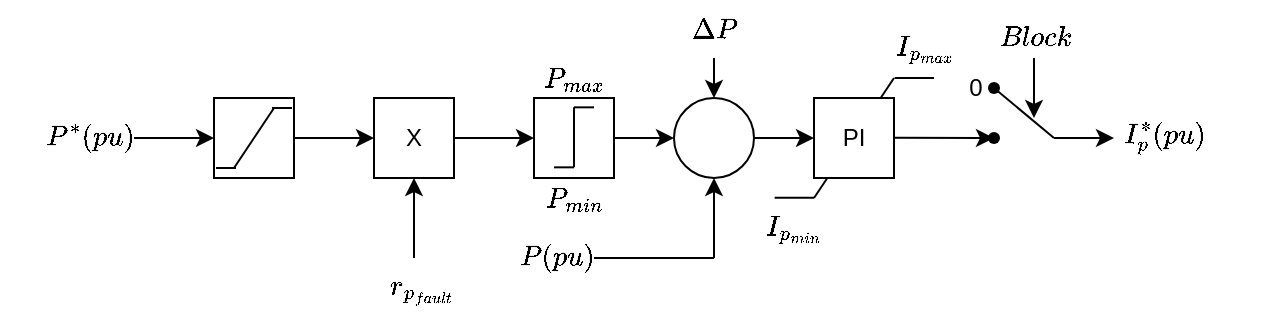 <mxfile>
    <diagram name="Page-1" id="1GrMfoRmzw9oueDwr1QM">
        <mxGraphModel dx="671" dy="266" grid="1" gridSize="10" guides="1" tooltips="1" connect="1" arrows="1" fold="1" page="1" pageScale="1" pageWidth="827" pageHeight="1169" math="1" shadow="0">
            <root>
                <mxCell id="0"/>
                <mxCell id="1" parent="0"/>
                <mxCell id="w1Y-Avty2o6jiPsMjraB-3" value="" style="verticalLabelPosition=bottom;verticalAlign=top;html=1;shape=mxgraph.basic.rect;fillColor2=none;strokeWidth=1;size=20;indent=25;" parent="1" vertex="1">
                    <mxGeometry x="310" y="300" width="40" height="40" as="geometry"/>
                </mxCell>
                <mxCell id="w1Y-Avty2o6jiPsMjraB-5" value="" style="endArrow=none;html=1;rounded=0;endSize=4;startSize=5;jumpSize=6;sourcePerimeterSpacing=0;entryX=0.25;entryY=1;entryDx=0;entryDy=0;entryPerimeter=0;" parent="1" edge="1">
                    <mxGeometry width="50" height="50" relative="1" as="geometry">
                        <mxPoint x="340" y="305" as="sourcePoint"/>
                        <mxPoint x="320" y="335" as="targetPoint"/>
                    </mxGeometry>
                </mxCell>
                <mxCell id="w1Y-Avty2o6jiPsMjraB-6" value="" style="endArrow=none;html=1;rounded=0;" parent="1" edge="1">
                    <mxGeometry width="50" height="50" relative="1" as="geometry">
                        <mxPoint x="339" y="305" as="sourcePoint"/>
                        <mxPoint x="349" y="305" as="targetPoint"/>
                    </mxGeometry>
                </mxCell>
                <mxCell id="w1Y-Avty2o6jiPsMjraB-8" value="" style="endArrow=none;html=1;rounded=0;" parent="1" edge="1">
                    <mxGeometry width="50" height="50" relative="1" as="geometry">
                        <mxPoint x="311" y="335" as="sourcePoint"/>
                        <mxPoint x="321" y="335" as="targetPoint"/>
                    </mxGeometry>
                </mxCell>
                <mxCell id="w1Y-Avty2o6jiPsMjraB-17" value="" style="endArrow=classic;html=1;rounded=0;" parent="1" edge="1">
                    <mxGeometry width="50" height="50" relative="1" as="geometry">
                        <mxPoint x="270" y="320" as="sourcePoint"/>
                        <mxPoint x="310" y="320" as="targetPoint"/>
                    </mxGeometry>
                </mxCell>
                <mxCell id="w1Y-Avty2o6jiPsMjraB-19" value="$$P^* (pu)$$" style="text;html=1;align=center;verticalAlign=middle;resizable=0;points=[];autosize=1;strokeColor=none;fillColor=none;" parent="1" vertex="1">
                    <mxGeometry x="203" y="305" width="90" height="30" as="geometry"/>
                </mxCell>
                <mxCell id="w1Y-Avty2o6jiPsMjraB-20" value="X" style="whiteSpace=wrap;html=1;aspect=fixed;" parent="1" vertex="1">
                    <mxGeometry x="390" y="300" width="40" height="40" as="geometry"/>
                </mxCell>
                <mxCell id="w1Y-Avty2o6jiPsMjraB-21" value="" style="endArrow=classic;html=1;rounded=0;" parent="1" edge="1">
                    <mxGeometry width="50" height="50" relative="1" as="geometry">
                        <mxPoint x="350" y="320" as="sourcePoint"/>
                        <mxPoint x="390" y="320" as="targetPoint"/>
                    </mxGeometry>
                </mxCell>
                <mxCell id="w1Y-Avty2o6jiPsMjraB-22" value="" style="whiteSpace=wrap;html=1;aspect=fixed;" parent="1" vertex="1">
                    <mxGeometry x="470" y="300" width="40" height="40" as="geometry"/>
                </mxCell>
                <mxCell id="w1Y-Avty2o6jiPsMjraB-23" value="" style="endArrow=classic;html=1;rounded=0;entryX=0;entryY=0.5;entryDx=0;entryDy=0;exitX=1;exitY=0.5;exitDx=0;exitDy=0;" parent="1" source="w1Y-Avty2o6jiPsMjraB-20" target="w1Y-Avty2o6jiPsMjraB-22" edge="1">
                    <mxGeometry width="50" height="50" relative="1" as="geometry">
                        <mxPoint x="360" y="330" as="sourcePoint"/>
                        <mxPoint x="400" y="330" as="targetPoint"/>
                    </mxGeometry>
                </mxCell>
                <mxCell id="w1Y-Avty2o6jiPsMjraB-24" value="" style="endArrow=none;html=1;rounded=0;" parent="1" edge="1">
                    <mxGeometry width="50" height="50" relative="1" as="geometry">
                        <mxPoint x="500" y="304.67" as="sourcePoint"/>
                        <mxPoint x="490" y="304.67" as="targetPoint"/>
                    </mxGeometry>
                </mxCell>
                <mxCell id="w1Y-Avty2o6jiPsMjraB-25" value="" style="endArrow=none;html=1;rounded=0;" parent="1" edge="1">
                    <mxGeometry width="50" height="50" relative="1" as="geometry">
                        <mxPoint x="490" y="334.67" as="sourcePoint"/>
                        <mxPoint x="480" y="334.67" as="targetPoint"/>
                    </mxGeometry>
                </mxCell>
                <mxCell id="w1Y-Avty2o6jiPsMjraB-26" value="" style="endArrow=none;html=1;rounded=0;" parent="1" edge="1">
                    <mxGeometry width="50" height="50" relative="1" as="geometry">
                        <mxPoint x="490" y="304.67" as="sourcePoint"/>
                        <mxPoint x="490" y="334.67" as="targetPoint"/>
                    </mxGeometry>
                </mxCell>
                <mxCell id="w1Y-Avty2o6jiPsMjraB-27" value="$$P_{max}$$" style="text;html=1;align=center;verticalAlign=middle;resizable=0;points=[];autosize=1;strokeColor=none;fillColor=none;" parent="1" vertex="1">
                    <mxGeometry x="440" y="275" width="100" height="30" as="geometry"/>
                </mxCell>
                <mxCell id="w1Y-Avty2o6jiPsMjraB-28" value="$$P_{min}$$" style="text;html=1;align=center;verticalAlign=middle;resizable=0;points=[];autosize=1;strokeColor=none;fillColor=none;" parent="1" vertex="1">
                    <mxGeometry x="445" y="335" width="90" height="30" as="geometry"/>
                </mxCell>
                <mxCell id="w1Y-Avty2o6jiPsMjraB-29" value="" style="ellipse;whiteSpace=wrap;html=1;aspect=fixed;" parent="1" vertex="1">
                    <mxGeometry x="540" y="300" width="40" height="40" as="geometry"/>
                </mxCell>
                <mxCell id="w1Y-Avty2o6jiPsMjraB-30" value="" style="endArrow=classic;html=1;rounded=0;entryX=0;entryY=0.5;entryDx=0;entryDy=0;" parent="1" target="w1Y-Avty2o6jiPsMjraB-29" edge="1">
                    <mxGeometry width="50" height="50" relative="1" as="geometry">
                        <mxPoint x="510" y="320" as="sourcePoint"/>
                        <mxPoint x="480" y="330" as="targetPoint"/>
                    </mxGeometry>
                </mxCell>
                <mxCell id="w1Y-Avty2o6jiPsMjraB-31" value="" style="endArrow=classic;html=1;rounded=0;entryX=0.5;entryY=0;entryDx=0;entryDy=0;" parent="1" target="w1Y-Avty2o6jiPsMjraB-29" edge="1">
                    <mxGeometry width="50" height="50" relative="1" as="geometry">
                        <mxPoint x="560" y="280" as="sourcePoint"/>
                        <mxPoint x="550" y="330" as="targetPoint"/>
                    </mxGeometry>
                </mxCell>
                <mxCell id="w1Y-Avty2o6jiPsMjraB-32" value="" style="endArrow=classic;html=1;rounded=0;entryX=0.5;entryY=1;entryDx=0;entryDy=0;" parent="1" target="w1Y-Avty2o6jiPsMjraB-29" edge="1">
                    <mxGeometry width="50" height="50" relative="1" as="geometry">
                        <mxPoint x="560" y="380" as="sourcePoint"/>
                        <mxPoint x="570" y="310" as="targetPoint"/>
                    </mxGeometry>
                </mxCell>
                <mxCell id="w1Y-Avty2o6jiPsMjraB-33" value="" style="endArrow=classic;html=1;rounded=0;exitX=1;exitY=0.5;exitDx=0;exitDy=0;" parent="1" source="w1Y-Avty2o6jiPsMjraB-29" edge="1">
                    <mxGeometry width="50" height="50" relative="1" as="geometry">
                        <mxPoint x="570" y="390" as="sourcePoint"/>
                        <mxPoint x="610" y="320" as="targetPoint"/>
                    </mxGeometry>
                </mxCell>
                <mxCell id="w1Y-Avty2o6jiPsMjraB-35" value="" style="endArrow=none;html=1;rounded=0;endSize=4;startSize=5;jumpSize=6;sourcePerimeterSpacing=0;" parent="1" edge="1">
                    <mxGeometry width="50" height="50" relative="1" as="geometry">
                        <mxPoint x="650" y="290" as="sourcePoint"/>
                        <mxPoint x="610" y="350" as="targetPoint"/>
                    </mxGeometry>
                </mxCell>
                <mxCell id="w1Y-Avty2o6jiPsMjraB-36" value="" style="endArrow=none;html=1;rounded=0;" parent="1" edge="1">
                    <mxGeometry width="50" height="50" relative="1" as="geometry">
                        <mxPoint x="650.333" y="290" as="sourcePoint"/>
                        <mxPoint x="670" y="290" as="targetPoint"/>
                    </mxGeometry>
                </mxCell>
                <mxCell id="w1Y-Avty2o6jiPsMjraB-37" value="" style="endArrow=none;html=1;rounded=0;" parent="1" edge="1">
                    <mxGeometry width="50" height="50" relative="1" as="geometry">
                        <mxPoint x="590.333" y="349.83" as="sourcePoint"/>
                        <mxPoint x="610" y="349.83" as="targetPoint"/>
                    </mxGeometry>
                </mxCell>
                <mxCell id="w1Y-Avty2o6jiPsMjraB-34" value="PI" style="whiteSpace=wrap;html=1;aspect=fixed;" parent="1" vertex="1">
                    <mxGeometry x="610" y="300" width="40" height="40" as="geometry"/>
                </mxCell>
                <mxCell id="w1Y-Avty2o6jiPsMjraB-38" value="" style="endArrow=none;html=1;rounded=0;" parent="1" edge="1">
                    <mxGeometry width="50" height="50" relative="1" as="geometry">
                        <mxPoint x="500" y="380" as="sourcePoint"/>
                        <mxPoint x="560" y="380" as="targetPoint"/>
                    </mxGeometry>
                </mxCell>
                <mxCell id="w1Y-Avty2o6jiPsMjraB-39" value="$$P (pu)$$" style="text;html=1;align=center;verticalAlign=middle;resizable=0;points=[];autosize=1;strokeColor=none;fillColor=none;" parent="1" vertex="1">
                    <mxGeometry x="441" y="365" width="80" height="30" as="geometry"/>
                </mxCell>
                <mxCell id="w1Y-Avty2o6jiPsMjraB-40" value="$$\Delta P$$" style="text;html=1;align=center;verticalAlign=middle;resizable=0;points=[];autosize=1;strokeColor=none;fillColor=none;" parent="1" vertex="1">
                    <mxGeometry x="515" y="251" width="90" height="30" as="geometry"/>
                </mxCell>
                <mxCell id="w1Y-Avty2o6jiPsMjraB-41" value="$$I_{p_{min}}$$" style="text;html=1;align=center;verticalAlign=middle;resizable=0;points=[];autosize=1;strokeColor=none;fillColor=none;" parent="1" vertex="1">
                    <mxGeometry x="545" y="350" width="110" height="30" as="geometry"/>
                </mxCell>
                <mxCell id="w1Y-Avty2o6jiPsMjraB-42" value="$$I_{p_{max}}$$" style="text;html=1;align=center;verticalAlign=middle;resizable=0;points=[];autosize=1;strokeColor=none;fillColor=none;" parent="1" vertex="1">
                    <mxGeometry x="610" y="260" width="110" height="30" as="geometry"/>
                </mxCell>
                <mxCell id="w1Y-Avty2o6jiPsMjraB-43" value="" style="endArrow=classic;html=1;rounded=0;exitX=1;exitY=0.5;exitDx=0;exitDy=0;" parent="1" target="w1Y-Avty2o6jiPsMjraB-45" edge="1">
                    <mxGeometry width="50" height="50" relative="1" as="geometry">
                        <mxPoint x="650" y="319.83" as="sourcePoint"/>
                        <mxPoint x="680" y="319.83" as="targetPoint"/>
                    </mxGeometry>
                </mxCell>
                <mxCell id="w1Y-Avty2o6jiPsMjraB-45" value="" style="shape=waypoint;sketch=0;fillStyle=solid;size=6;pointerEvents=1;points=[];fillColor=none;resizable=0;rotatable=0;perimeter=centerPerimeter;snapToPoint=1;" parent="1" vertex="1">
                    <mxGeometry x="690" y="310" width="20" height="20" as="geometry"/>
                </mxCell>
                <mxCell id="w1Y-Avty2o6jiPsMjraB-46" value="" style="shape=waypoint;sketch=0;fillStyle=solid;size=6;pointerEvents=1;points=[];fillColor=none;resizable=0;rotatable=0;perimeter=centerPerimeter;snapToPoint=1;" parent="1" vertex="1">
                    <mxGeometry x="690" y="285" width="20" height="20" as="geometry"/>
                </mxCell>
                <mxCell id="w1Y-Avty2o6jiPsMjraB-47" value="" style="endArrow=none;html=1;rounded=0;" parent="1" source="w1Y-Avty2o6jiPsMjraB-46" edge="1">
                    <mxGeometry width="50" height="50" relative="1" as="geometry">
                        <mxPoint x="510" y="390" as="sourcePoint"/>
                        <mxPoint x="730" y="320" as="targetPoint"/>
                    </mxGeometry>
                </mxCell>
                <mxCell id="w1Y-Avty2o6jiPsMjraB-49" value="" style="endArrow=classic;html=1;rounded=0;" parent="1" edge="1">
                    <mxGeometry width="50" height="50" relative="1" as="geometry">
                        <mxPoint x="730" y="320" as="sourcePoint"/>
                        <mxPoint x="760" y="320" as="targetPoint"/>
                    </mxGeometry>
                </mxCell>
                <mxCell id="w1Y-Avty2o6jiPsMjraB-50" value="" style="endArrow=classic;html=1;rounded=0;" parent="1" edge="1">
                    <mxGeometry width="50" height="50" relative="1" as="geometry">
                        <mxPoint x="720" y="280" as="sourcePoint"/>
                        <mxPoint x="720" y="310" as="targetPoint"/>
                    </mxGeometry>
                </mxCell>
                <mxCell id="w1Y-Avty2o6jiPsMjraB-51" value="$$Block$$" style="text;html=1;align=center;verticalAlign=middle;resizable=0;points=[];autosize=1;strokeColor=none;fillColor=none;" parent="1" vertex="1">
                    <mxGeometry x="680" y="255" width="80" height="30" as="geometry"/>
                </mxCell>
                <mxCell id="w1Y-Avty2o6jiPsMjraB-52" value="$$I_p^* (pu)$$" style="text;html=1;align=center;verticalAlign=middle;resizable=0;points=[];autosize=1;strokeColor=none;fillColor=none;" parent="1" vertex="1">
                    <mxGeometry x="735" y="305" width="100" height="30" as="geometry"/>
                </mxCell>
                <mxCell id="2" value="" style="endArrow=classic;html=1;rounded=0;entryX=0.5;entryY=1;entryDx=0;entryDy=0;" parent="1" target="w1Y-Avty2o6jiPsMjraB-20" edge="1">
                    <mxGeometry width="50" height="50" relative="1" as="geometry">
                        <mxPoint x="410" y="380" as="sourcePoint"/>
                        <mxPoint x="570" y="350" as="targetPoint"/>
                    </mxGeometry>
                </mxCell>
                <mxCell id="3" value="$$r_{p_{fault}}$$" style="text;html=1;align=center;verticalAlign=middle;resizable=0;points=[];autosize=1;strokeColor=none;fillColor=none;" parent="1" vertex="1">
                    <mxGeometry x="359" y="380" width="110" height="30" as="geometry"/>
                </mxCell>
                <mxCell id="4" value="0" style="text;html=1;strokeColor=none;fillColor=none;align=center;verticalAlign=middle;whiteSpace=wrap;rounded=0;" vertex="1" parent="1">
                    <mxGeometry x="661" y="280" width="60" height="30" as="geometry"/>
                </mxCell>
            </root>
        </mxGraphModel>
    </diagram>
</mxfile>